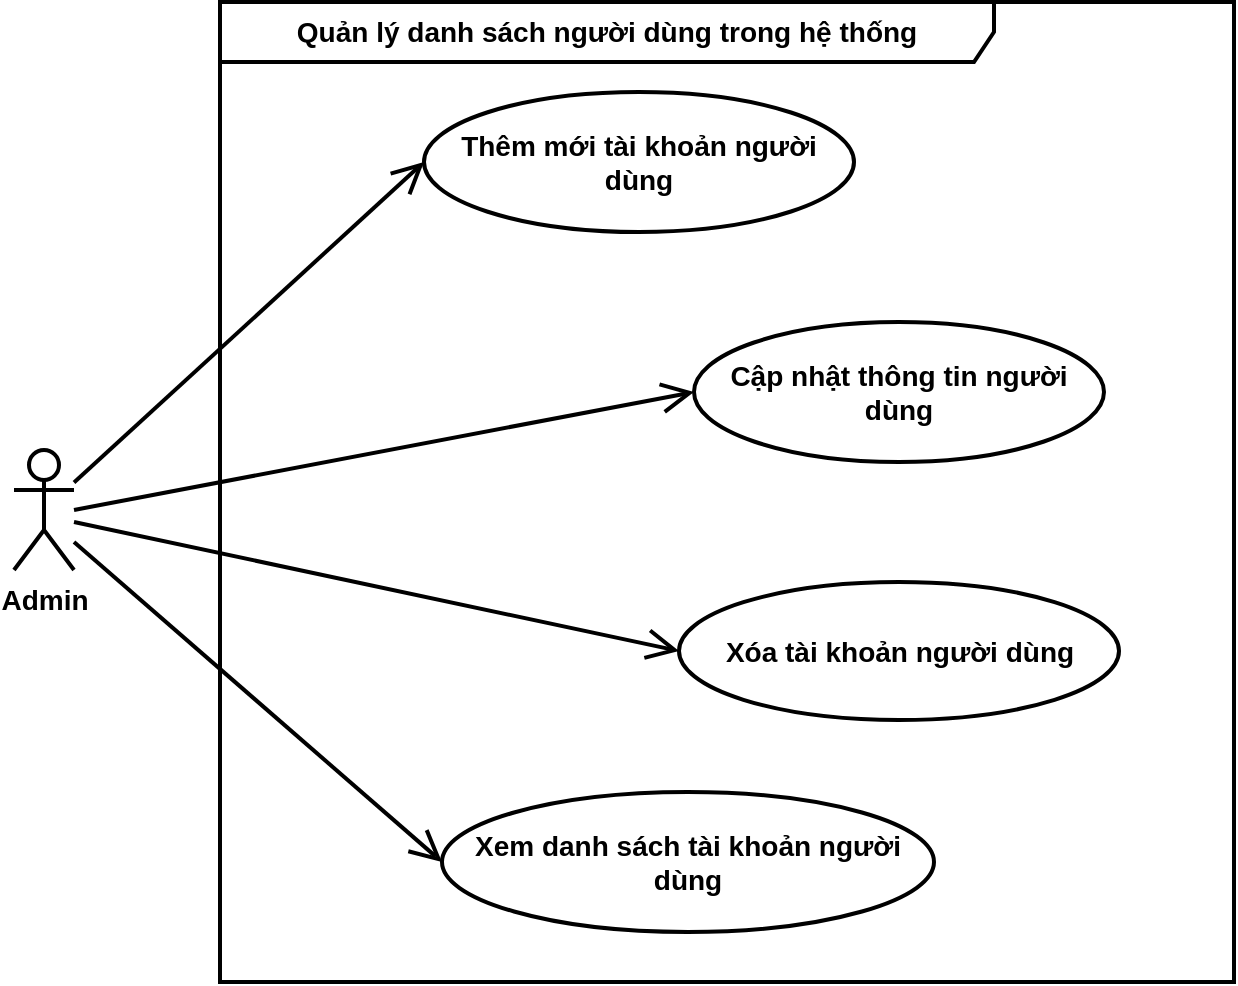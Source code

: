 <mxfile version="14.7.7" type="device"><diagram id="pQbzASxsFrSOgmVxuTeD" name="Page-1"><mxGraphModel dx="1422" dy="737" grid="1" gridSize="10" guides="1" tooltips="1" connect="1" arrows="1" fold="1" page="1" pageScale="1" pageWidth="1169" pageHeight="827" math="0" shadow="0"><root><mxCell id="0"/><mxCell id="1" parent="0"/><mxCell id="F_Q1EPSxZDPai-drq_AB-1" value="Quản lý danh sách người dùng trong hệ thống" style="shape=umlFrame;whiteSpace=wrap;html=1;width=387;height=30;fontSize=14;fontStyle=1;labelBackgroundColor=none;strokeWidth=2;" vertex="1" parent="1"><mxGeometry x="343" y="130" width="507" height="490" as="geometry"/></mxCell><mxCell id="F_Q1EPSxZDPai-drq_AB-2" value="Admin&lt;br&gt;" style="shape=umlActor;verticalLabelPosition=bottom;verticalAlign=top;html=1;fontSize=14;fontStyle=1;labelBackgroundColor=none;strokeWidth=2;" vertex="1" parent="1"><mxGeometry x="240" y="354" width="30" height="60" as="geometry"/></mxCell><mxCell id="F_Q1EPSxZDPai-drq_AB-9" value="Thêm mới tài khoản người dùng" style="ellipse;whiteSpace=wrap;html=1;fontSize=14;fontStyle=1;labelBackgroundColor=none;strokeWidth=2;" vertex="1" parent="1"><mxGeometry x="445" y="175" width="215" height="70" as="geometry"/></mxCell><mxCell id="F_Q1EPSxZDPai-drq_AB-11" value="Xem danh sách tài khoản người dùng" style="ellipse;whiteSpace=wrap;html=1;fontSize=14;fontStyle=1;labelBackgroundColor=none;strokeWidth=2;" vertex="1" parent="1"><mxGeometry x="454" y="525" width="246" height="70" as="geometry"/></mxCell><mxCell id="F_Q1EPSxZDPai-drq_AB-12" value="" style="endArrow=open;endFill=1;endSize=12;html=1;entryX=0;entryY=0.5;entryDx=0;entryDy=0;fontSize=14;fontStyle=1;labelBackgroundColor=none;strokeWidth=2;" edge="1" parent="1" source="F_Q1EPSxZDPai-drq_AB-2" target="F_Q1EPSxZDPai-drq_AB-9"><mxGeometry width="160" relative="1" as="geometry"><mxPoint x="678" y="380" as="sourcePoint"/><mxPoint x="838" y="380" as="targetPoint"/></mxGeometry></mxCell><mxCell id="F_Q1EPSxZDPai-drq_AB-18" value="Xóa tài khoản người dùng" style="ellipse;whiteSpace=wrap;html=1;fontSize=14;fontStyle=1;labelBackgroundColor=none;strokeWidth=2;" vertex="1" parent="1"><mxGeometry x="572.5" y="420" width="220" height="69" as="geometry"/></mxCell><mxCell id="F_Q1EPSxZDPai-drq_AB-21" value="&lt;b&gt;Cập nhật thông tin người dùng&lt;/b&gt;" style="ellipse;whiteSpace=wrap;html=1;labelBackgroundColor=none;fontSize=14;strokeWidth=2;" vertex="1" parent="1"><mxGeometry x="580" y="290" width="205" height="70" as="geometry"/></mxCell><mxCell id="F_Q1EPSxZDPai-drq_AB-22" value="" style="endArrow=open;endFill=1;endSize=12;html=1;entryX=0;entryY=0.5;entryDx=0;entryDy=0;fontSize=14;fontStyle=1;labelBackgroundColor=none;strokeWidth=2;" edge="1" parent="1" target="F_Q1EPSxZDPai-drq_AB-21"><mxGeometry width="160" relative="1" as="geometry"><mxPoint x="270" y="384" as="sourcePoint"/><mxPoint x="436" y="220" as="targetPoint"/></mxGeometry></mxCell><mxCell id="F_Q1EPSxZDPai-drq_AB-23" value="" style="endArrow=open;endFill=1;endSize=12;html=1;entryX=0;entryY=0.5;entryDx=0;entryDy=0;fontSize=14;fontStyle=1;labelBackgroundColor=none;strokeWidth=2;" edge="1" parent="1" target="F_Q1EPSxZDPai-drq_AB-18"><mxGeometry width="160" relative="1" as="geometry"><mxPoint x="270" y="390" as="sourcePoint"/><mxPoint x="420" y="315" as="targetPoint"/></mxGeometry></mxCell><mxCell id="F_Q1EPSxZDPai-drq_AB-24" value="" style="endArrow=open;endFill=1;endSize=12;html=1;entryX=0;entryY=0.5;entryDx=0;entryDy=0;fontSize=14;fontStyle=1;labelBackgroundColor=none;strokeWidth=2;" edge="1" parent="1" target="F_Q1EPSxZDPai-drq_AB-11"><mxGeometry width="160" relative="1" as="geometry"><mxPoint x="270" y="400" as="sourcePoint"/><mxPoint x="394" y="435" as="targetPoint"/></mxGeometry></mxCell></root></mxGraphModel></diagram></mxfile>